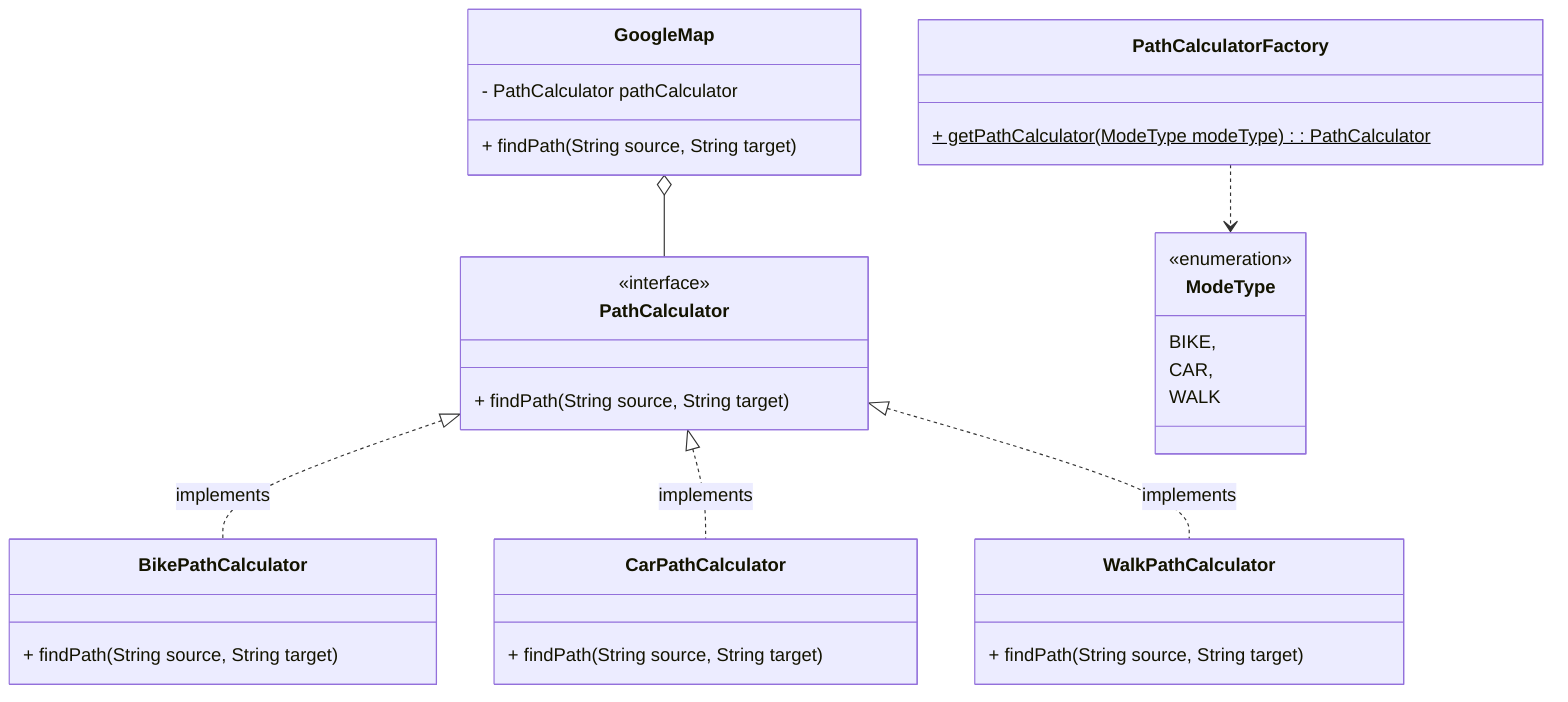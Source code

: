 classDiagram
    class GoogleMap {
        - PathCalculator pathCalculator
        + findPath(String source, String target)
    }

    class PathCalculator {
        <<interface>>
        + findPath(String source, String target)
    }

    GoogleMap o-- PathCalculator

    class BikePathCalculator {
        + findPath(String source, String target)
    }

    class CarPathCalculator {
        + findPath(String source, String target)
    }

    class WalkPathCalculator {
        + findPath(String source, String target)
    }

    PathCalculator <|.. BikePathCalculator : implements
    PathCalculator <|.. CarPathCalculator : implements
    PathCalculator <|.. WalkPathCalculator : implements

    class ModeType {
        <<enumeration>>
        BIKE,
        CAR,
        WALK
    }

    class PathCalculatorFactory {
        + getPathCalculator(ModeType modeType): PathCalculator $
    }

    PathCalculatorFactory ..> ModeType
